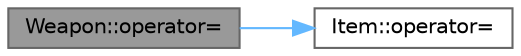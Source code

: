 digraph "Weapon::operator="
{
 // LATEX_PDF_SIZE
  bgcolor="transparent";
  edge [fontname=Helvetica,fontsize=10,labelfontname=Helvetica,labelfontsize=10];
  node [fontname=Helvetica,fontsize=10,shape=box,height=0.2,width=0.4];
  rankdir="LR";
  Node1 [id="Node000001",label="Weapon::operator=",height=0.2,width=0.4,color="gray40", fillcolor="grey60", style="filled", fontcolor="black",tooltip="Assignment Operator for the Weapon object."];
  Node1 -> Node2 [id="edge1_Node000001_Node000002",color="steelblue1",style="solid",tooltip=" "];
  Node2 [id="Node000002",label="Item::operator=",height=0.2,width=0.4,color="grey40", fillcolor="white", style="filled",URL="$class_item.html#abb787be2e7a475b2dd0b4232690b7e2e",tooltip="Construct a new Item:: Item object with a given name, type, enchantment type and level."];
}
